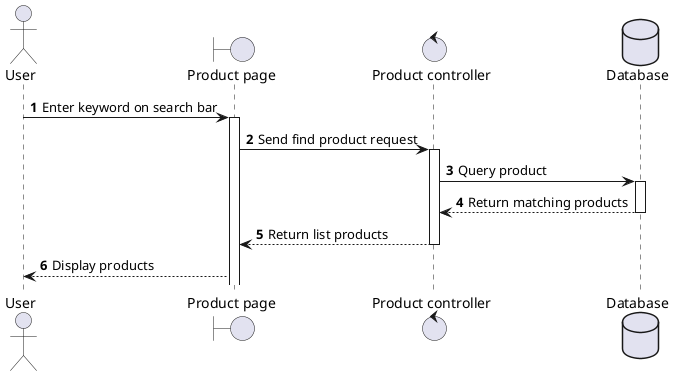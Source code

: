 @startuml
autonumber
actor "User" as User
boundary "Product page" as Page
control "Product controller" as Ctl
database "Database" as DB
User -> Page ++: Enter keyword on search bar
Page -> Ctl ++: Send find product request
Ctl -> DB ++: Query product
DB --> Ctl: Return matching products
DB --
Ctl --> Page: Return list products
Ctl --
Page --> User: Display products
@enduml
